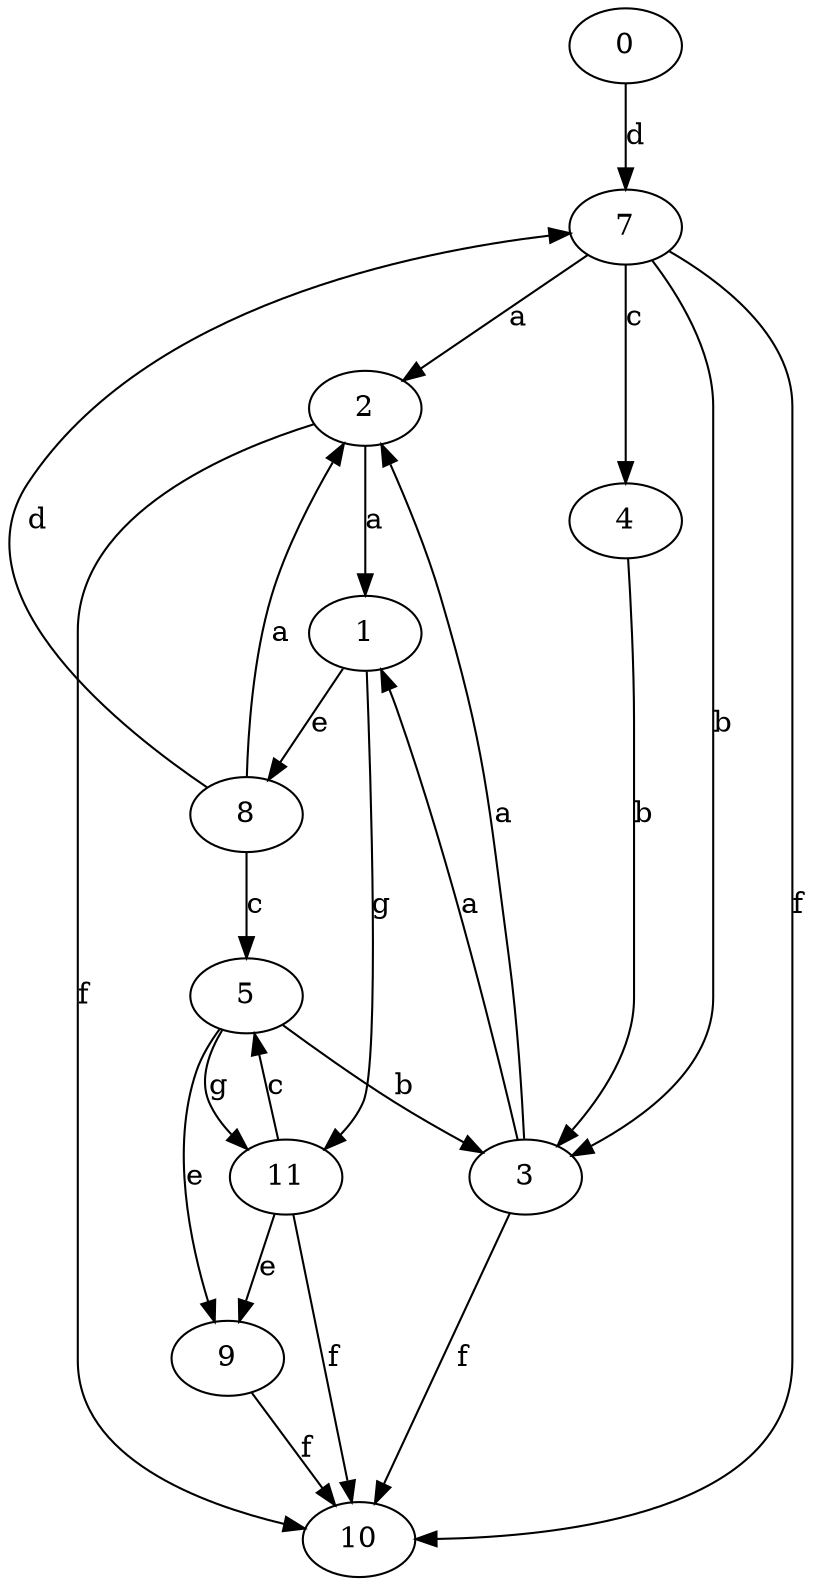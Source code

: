 strict digraph  {
0;
1;
2;
3;
4;
5;
7;
8;
9;
10;
11;
0 -> 7  [label=d];
1 -> 8  [label=e];
1 -> 11  [label=g];
2 -> 1  [label=a];
2 -> 10  [label=f];
3 -> 1  [label=a];
3 -> 2  [label=a];
3 -> 10  [label=f];
4 -> 3  [label=b];
5 -> 3  [label=b];
5 -> 9  [label=e];
5 -> 11  [label=g];
7 -> 2  [label=a];
7 -> 3  [label=b];
7 -> 4  [label=c];
7 -> 10  [label=f];
8 -> 2  [label=a];
8 -> 5  [label=c];
8 -> 7  [label=d];
9 -> 10  [label=f];
11 -> 5  [label=c];
11 -> 9  [label=e];
11 -> 10  [label=f];
}
